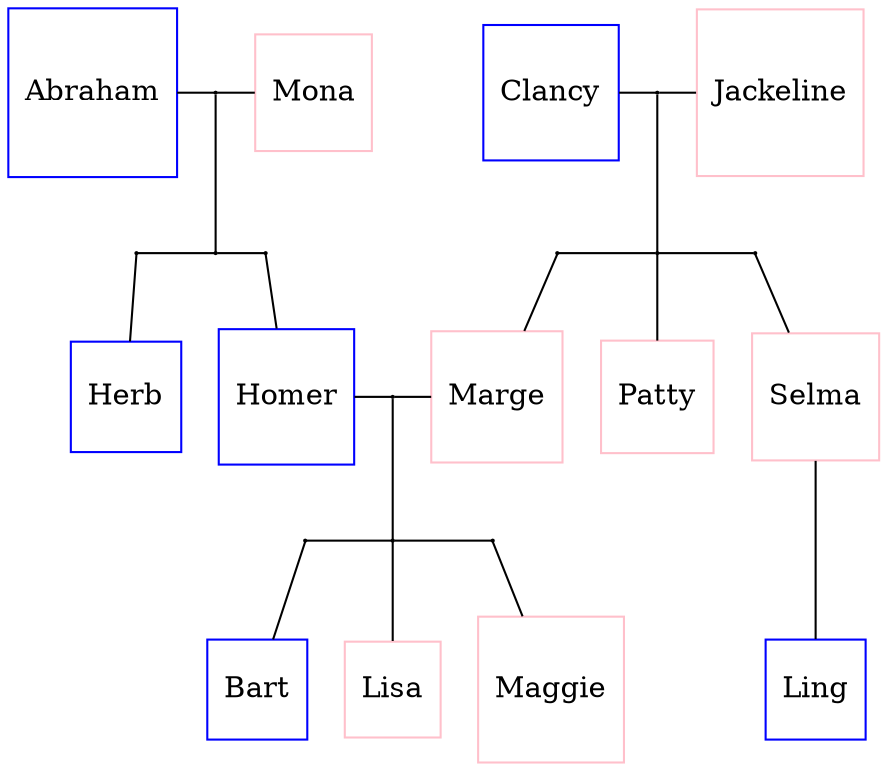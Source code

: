 digraph Orthogonal {
  edge [dir=none];
  node [shape=box];

  "Herb"      [shape=box, regular=1, color="blue"] ;
  "Homer"     [shape=box, regular=1, color="blue"] ;
  "Marge"     [shape=box, regular=1, color="pink"] ;
  "Clancy"    [shape=box, regular=1, color="blue"] ;
  "Jackeline" [shape=box, regular=1, color="pink"] ;
  "Abraham"   [shape=box, regular=1, color="blue"] ;
  "Mona"      [shape=box, regular=1, color="pink"] ;
  "Patty"     [shape=box, regular=1, color="pink"] ;
  "Selma"     [shape=box, regular=1, color="pink"] ;
  "Bart"      [shape=box, regular=1, color="blue"] ;
  "Lisa"      [shape=box, regular=1, color="pink"] ;
  "Maggie"    [shape=box, regular=1, color="pink"] ;
  "Ling"      [shape=box, regular=1, color="blue"] ;

  a1 [shape=circle,label="",height=0.01,width=0.01];
  b1 [shape=circle,label="",height=0.01,width=0.01];
  b2 [shape=circle,label="",height=0.01,width=0.01];
  b3 [shape=circle,label="",height=0.01,width=0.01];
  {rank=same; Abraham -> a1 -> Mona};
  {rank=same; b1 -> b2 -> b3};
  {rank=same; Herb; Homer};
  a1 -> b2
  b1 -> Herb
  b3 -> Homer

  p1 [shape=circle,label="",height=0.01,width=0.01];
  q1 [shape=circle,label="",height=0.01,width=0.01];
  q2 [shape=circle,label="",height=0.01,width=0.01];
  q3 [shape=circle,label="",height=0.01,width=0.01];
  {rank=same; Homer -> p1 -> Marge};
  {rank=same; q1 -> q2 -> q3};
  {rank=same; Bart; Lisa; Maggie};
  p1 -> q2;
  q1 -> Bart;
  q2 -> Lisa;
  q3 -> Maggie;

  x1 [shape=circle,label="",height=0.01,width=0.01];
  y1 [shape=circle,label="",height=0.01,width=0.01];
  y2 [shape=circle,label="",height=0.01,width=0.01];
  y3 [shape=circle,label="",height=0.01,width=0.01];
  {rank=same; Clancy -> x1 -> Jackeline};
  {rank=same; y1 -> y2 -> y3};
  {rank=same; Marge; Patty; Selma};
  {rank=same; Bart; Ling}
  x1 -> y2;
  y1 -> Marge;
  y2 -> Patty;
  y3 -> Selma;
  Selma -> Ling;
}